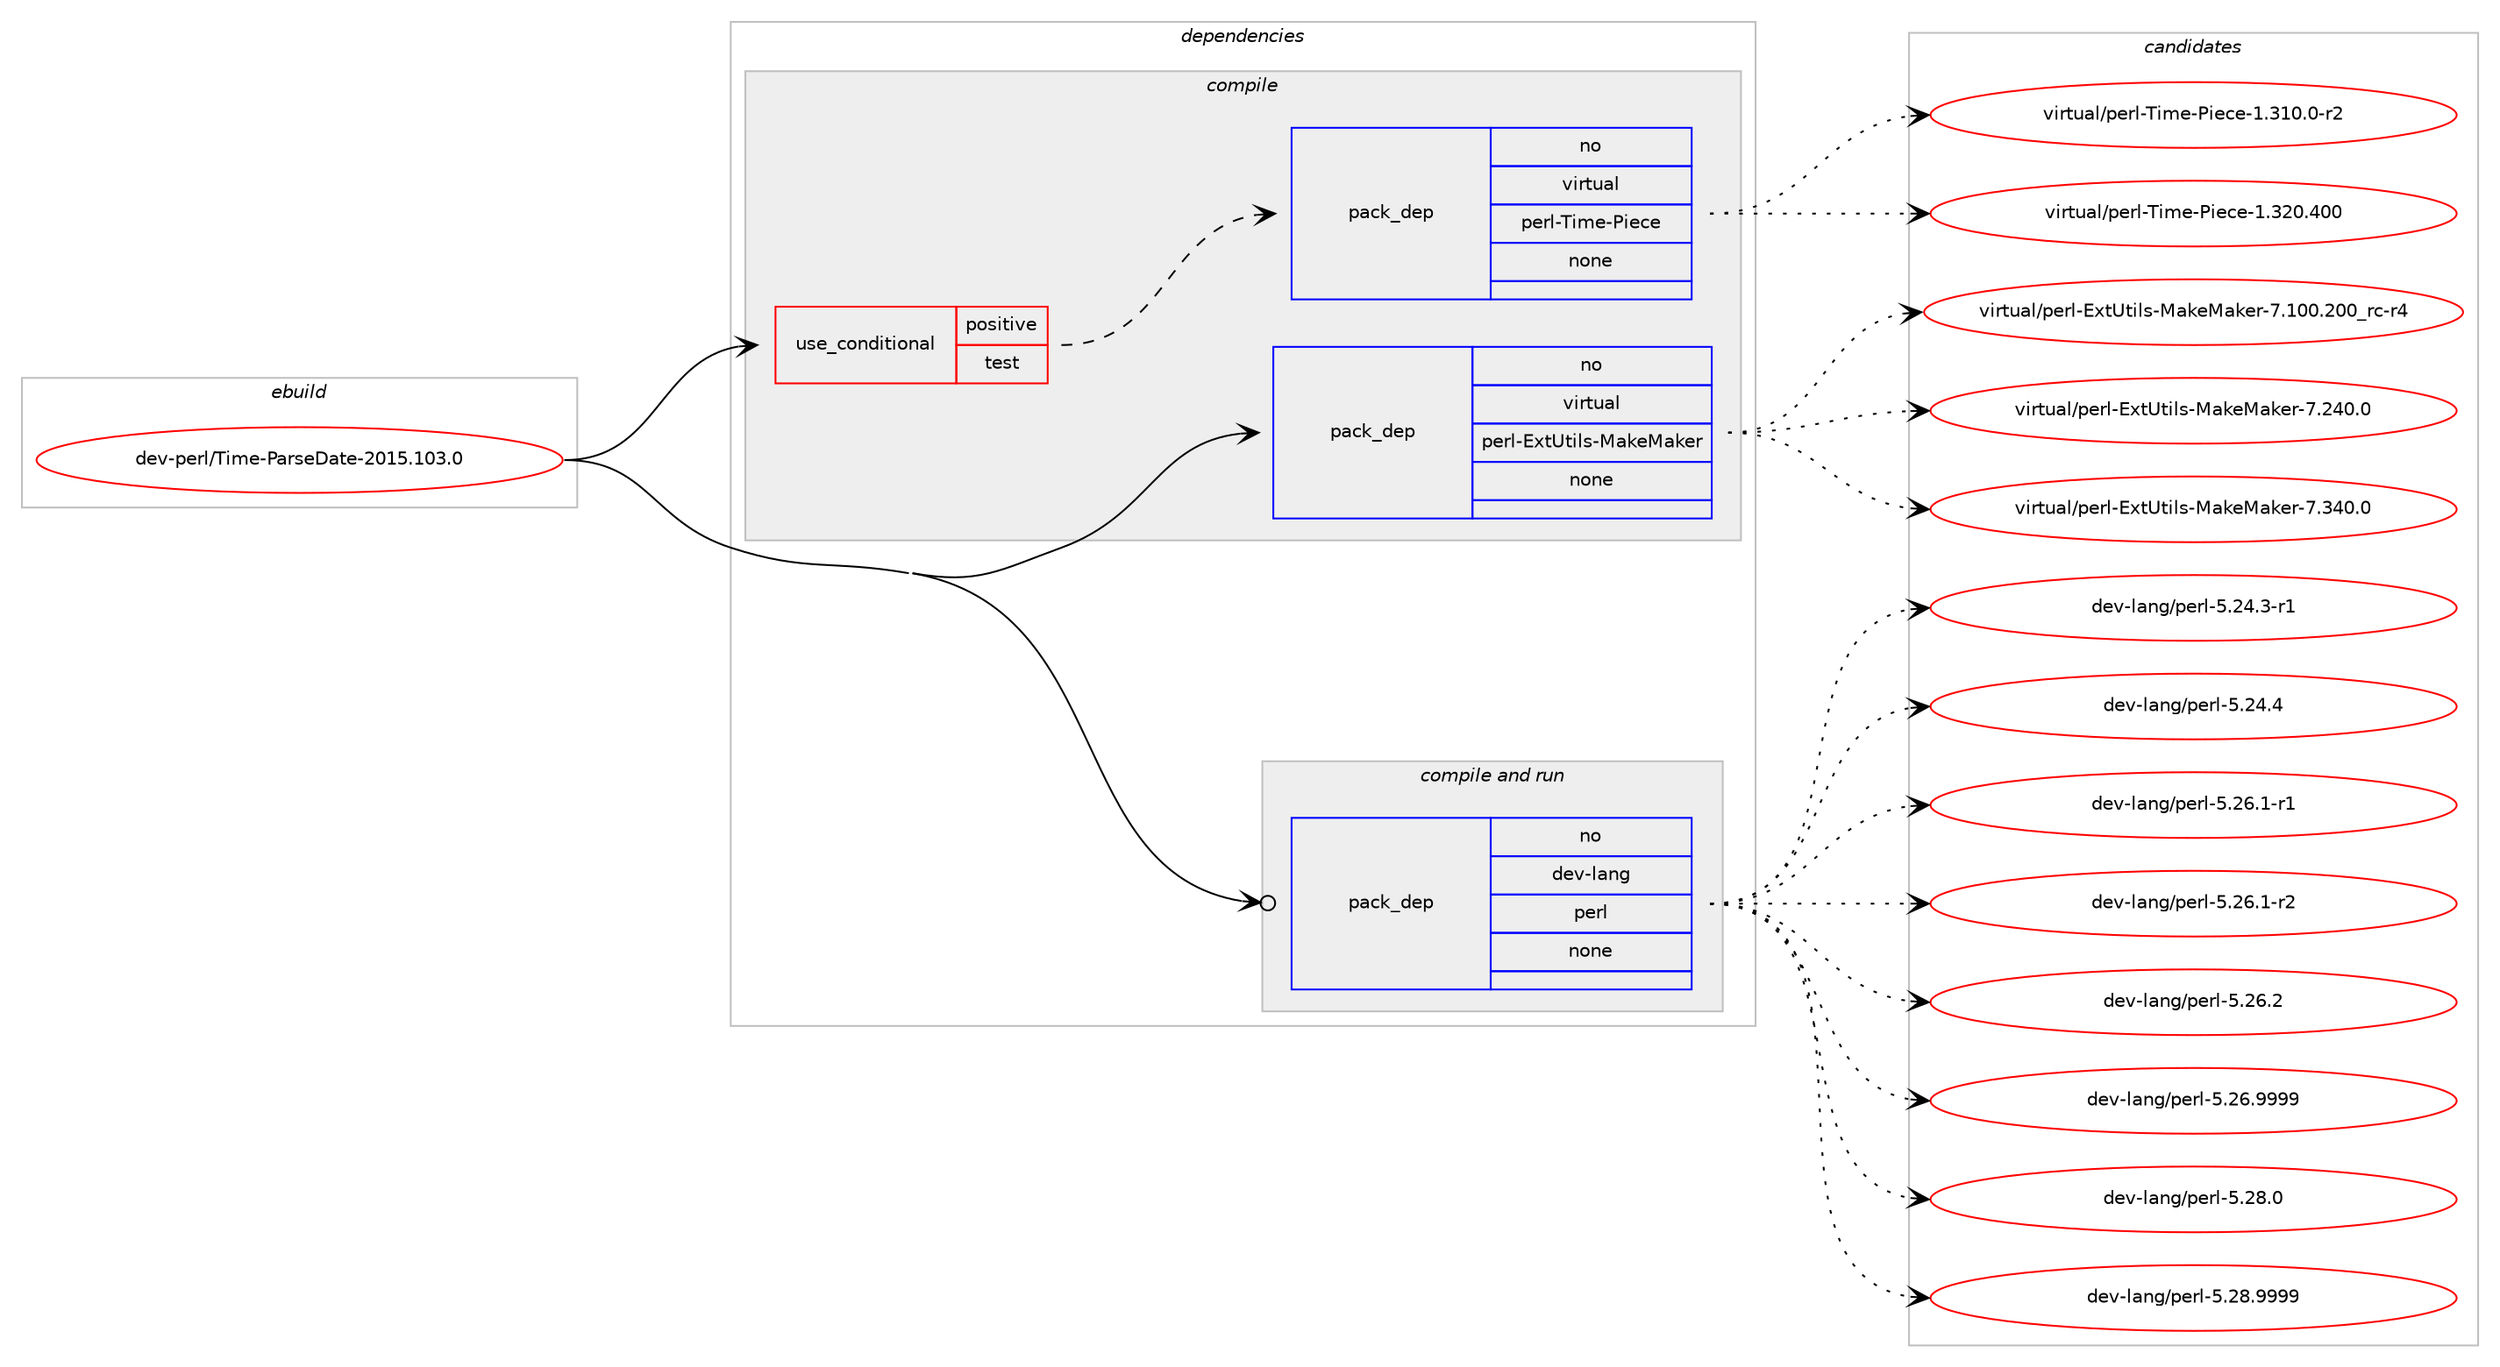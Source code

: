 digraph prolog {

# *************
# Graph options
# *************

newrank=true;
concentrate=true;
compound=true;
graph [rankdir=LR,fontname=Helvetica,fontsize=10,ranksep=1.5];#, ranksep=2.5, nodesep=0.2];
edge  [arrowhead=vee];
node  [fontname=Helvetica,fontsize=10];

# **********
# The ebuild
# **********

subgraph cluster_leftcol {
color=gray;
rank=same;
label=<<i>ebuild</i>>;
id [label="dev-perl/Time-ParseDate-2015.103.0", color=red, width=4, href="../dev-perl/Time-ParseDate-2015.103.0.svg"];
}

# ****************
# The dependencies
# ****************

subgraph cluster_midcol {
color=gray;
label=<<i>dependencies</i>>;
subgraph cluster_compile {
fillcolor="#eeeeee";
style=filled;
label=<<i>compile</i>>;
subgraph cond369012 {
dependency1390352 [label=<<TABLE BORDER="0" CELLBORDER="1" CELLSPACING="0" CELLPADDING="4"><TR><TD ROWSPAN="3" CELLPADDING="10">use_conditional</TD></TR><TR><TD>positive</TD></TR><TR><TD>test</TD></TR></TABLE>>, shape=none, color=red];
subgraph pack998276 {
dependency1390353 [label=<<TABLE BORDER="0" CELLBORDER="1" CELLSPACING="0" CELLPADDING="4" WIDTH="220"><TR><TD ROWSPAN="6" CELLPADDING="30">pack_dep</TD></TR><TR><TD WIDTH="110">no</TD></TR><TR><TD>virtual</TD></TR><TR><TD>perl-Time-Piece</TD></TR><TR><TD>none</TD></TR><TR><TD></TD></TR></TABLE>>, shape=none, color=blue];
}
dependency1390352:e -> dependency1390353:w [weight=20,style="dashed",arrowhead="vee"];
}
id:e -> dependency1390352:w [weight=20,style="solid",arrowhead="vee"];
subgraph pack998277 {
dependency1390354 [label=<<TABLE BORDER="0" CELLBORDER="1" CELLSPACING="0" CELLPADDING="4" WIDTH="220"><TR><TD ROWSPAN="6" CELLPADDING="30">pack_dep</TD></TR><TR><TD WIDTH="110">no</TD></TR><TR><TD>virtual</TD></TR><TR><TD>perl-ExtUtils-MakeMaker</TD></TR><TR><TD>none</TD></TR><TR><TD></TD></TR></TABLE>>, shape=none, color=blue];
}
id:e -> dependency1390354:w [weight=20,style="solid",arrowhead="vee"];
}
subgraph cluster_compileandrun {
fillcolor="#eeeeee";
style=filled;
label=<<i>compile and run</i>>;
subgraph pack998278 {
dependency1390355 [label=<<TABLE BORDER="0" CELLBORDER="1" CELLSPACING="0" CELLPADDING="4" WIDTH="220"><TR><TD ROWSPAN="6" CELLPADDING="30">pack_dep</TD></TR><TR><TD WIDTH="110">no</TD></TR><TR><TD>dev-lang</TD></TR><TR><TD>perl</TD></TR><TR><TD>none</TD></TR><TR><TD></TD></TR></TABLE>>, shape=none, color=blue];
}
id:e -> dependency1390355:w [weight=20,style="solid",arrowhead="odotvee"];
}
subgraph cluster_run {
fillcolor="#eeeeee";
style=filled;
label=<<i>run</i>>;
}
}

# **************
# The candidates
# **************

subgraph cluster_choices {
rank=same;
color=gray;
label=<<i>candidates</i>>;

subgraph choice998276 {
color=black;
nodesep=1;
choice1181051141161179710847112101114108458410510910145801051019910145494651494846484511450 [label="virtual/perl-Time-Piece-1.310.0-r2", color=red, width=4,href="../virtual/perl-Time-Piece-1.310.0-r2.svg"];
choice1181051141161179710847112101114108458410510910145801051019910145494651504846524848 [label="virtual/perl-Time-Piece-1.320.400", color=red, width=4,href="../virtual/perl-Time-Piece-1.320.400.svg"];
dependency1390353:e -> choice1181051141161179710847112101114108458410510910145801051019910145494651494846484511450:w [style=dotted,weight="100"];
dependency1390353:e -> choice1181051141161179710847112101114108458410510910145801051019910145494651504846524848:w [style=dotted,weight="100"];
}
subgraph choice998277 {
color=black;
nodesep=1;
choice118105114116117971084711210111410845691201168511610510811545779710710177971071011144555464948484650484895114994511452 [label="virtual/perl-ExtUtils-MakeMaker-7.100.200_rc-r4", color=red, width=4,href="../virtual/perl-ExtUtils-MakeMaker-7.100.200_rc-r4.svg"];
choice118105114116117971084711210111410845691201168511610510811545779710710177971071011144555465052484648 [label="virtual/perl-ExtUtils-MakeMaker-7.240.0", color=red, width=4,href="../virtual/perl-ExtUtils-MakeMaker-7.240.0.svg"];
choice118105114116117971084711210111410845691201168511610510811545779710710177971071011144555465152484648 [label="virtual/perl-ExtUtils-MakeMaker-7.340.0", color=red, width=4,href="../virtual/perl-ExtUtils-MakeMaker-7.340.0.svg"];
dependency1390354:e -> choice118105114116117971084711210111410845691201168511610510811545779710710177971071011144555464948484650484895114994511452:w [style=dotted,weight="100"];
dependency1390354:e -> choice118105114116117971084711210111410845691201168511610510811545779710710177971071011144555465052484648:w [style=dotted,weight="100"];
dependency1390354:e -> choice118105114116117971084711210111410845691201168511610510811545779710710177971071011144555465152484648:w [style=dotted,weight="100"];
}
subgraph choice998278 {
color=black;
nodesep=1;
choice100101118451089711010347112101114108455346505246514511449 [label="dev-lang/perl-5.24.3-r1", color=red, width=4,href="../dev-lang/perl-5.24.3-r1.svg"];
choice10010111845108971101034711210111410845534650524652 [label="dev-lang/perl-5.24.4", color=red, width=4,href="../dev-lang/perl-5.24.4.svg"];
choice100101118451089711010347112101114108455346505446494511449 [label="dev-lang/perl-5.26.1-r1", color=red, width=4,href="../dev-lang/perl-5.26.1-r1.svg"];
choice100101118451089711010347112101114108455346505446494511450 [label="dev-lang/perl-5.26.1-r2", color=red, width=4,href="../dev-lang/perl-5.26.1-r2.svg"];
choice10010111845108971101034711210111410845534650544650 [label="dev-lang/perl-5.26.2", color=red, width=4,href="../dev-lang/perl-5.26.2.svg"];
choice10010111845108971101034711210111410845534650544657575757 [label="dev-lang/perl-5.26.9999", color=red, width=4,href="../dev-lang/perl-5.26.9999.svg"];
choice10010111845108971101034711210111410845534650564648 [label="dev-lang/perl-5.28.0", color=red, width=4,href="../dev-lang/perl-5.28.0.svg"];
choice10010111845108971101034711210111410845534650564657575757 [label="dev-lang/perl-5.28.9999", color=red, width=4,href="../dev-lang/perl-5.28.9999.svg"];
dependency1390355:e -> choice100101118451089711010347112101114108455346505246514511449:w [style=dotted,weight="100"];
dependency1390355:e -> choice10010111845108971101034711210111410845534650524652:w [style=dotted,weight="100"];
dependency1390355:e -> choice100101118451089711010347112101114108455346505446494511449:w [style=dotted,weight="100"];
dependency1390355:e -> choice100101118451089711010347112101114108455346505446494511450:w [style=dotted,weight="100"];
dependency1390355:e -> choice10010111845108971101034711210111410845534650544650:w [style=dotted,weight="100"];
dependency1390355:e -> choice10010111845108971101034711210111410845534650544657575757:w [style=dotted,weight="100"];
dependency1390355:e -> choice10010111845108971101034711210111410845534650564648:w [style=dotted,weight="100"];
dependency1390355:e -> choice10010111845108971101034711210111410845534650564657575757:w [style=dotted,weight="100"];
}
}

}
